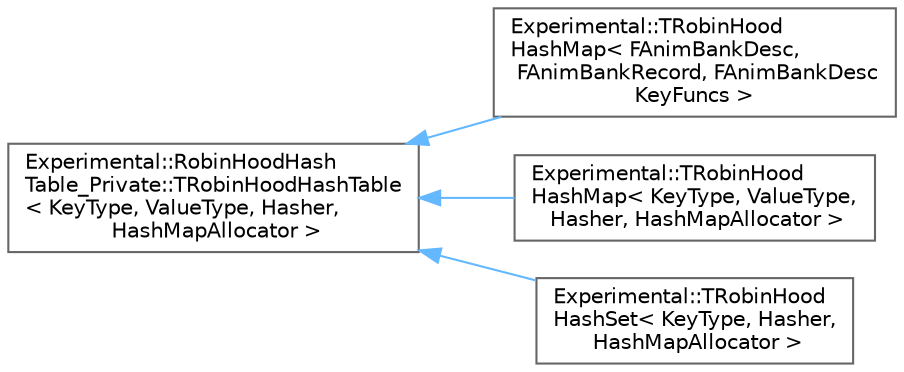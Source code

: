 digraph "Graphical Class Hierarchy"
{
 // INTERACTIVE_SVG=YES
 // LATEX_PDF_SIZE
  bgcolor="transparent";
  edge [fontname=Helvetica,fontsize=10,labelfontname=Helvetica,labelfontsize=10];
  node [fontname=Helvetica,fontsize=10,shape=box,height=0.2,width=0.4];
  rankdir="LR";
  Node0 [id="Node000000",label="Experimental::RobinHoodHash\lTable_Private::TRobinHoodHashTable\l\< KeyType, ValueType, Hasher,\l HashMapAllocator \>",height=0.2,width=0.4,color="grey40", fillcolor="white", style="filled",URL="$df/dee/classExperimental_1_1RobinHoodHashTable__Private_1_1TRobinHoodHashTable.html",tooltip=" "];
  Node0 -> Node1 [id="edge2995_Node000000_Node000001",dir="back",color="steelblue1",style="solid",tooltip=" "];
  Node1 [id="Node000001",label="Experimental::TRobinHood\lHashMap\< FAnimBankDesc,\l FAnimBankRecord, FAnimBankDesc\lKeyFuncs \>",height=0.2,width=0.4,color="grey40", fillcolor="white", style="filled",URL="$d3/db4/classExperimental_1_1TRobinHoodHashMap.html",tooltip=" "];
  Node0 -> Node2 [id="edge2996_Node000000_Node000002",dir="back",color="steelblue1",style="solid",tooltip=" "];
  Node2 [id="Node000002",label="Experimental::TRobinHood\lHashMap\< KeyType, ValueType,\l Hasher, HashMapAllocator \>",height=0.2,width=0.4,color="grey40", fillcolor="white", style="filled",URL="$d3/db4/classExperimental_1_1TRobinHoodHashMap.html",tooltip=" "];
  Node0 -> Node3 [id="edge2997_Node000000_Node000003",dir="back",color="steelblue1",style="solid",tooltip=" "];
  Node3 [id="Node000003",label="Experimental::TRobinHood\lHashSet\< KeyType, Hasher,\l HashMapAllocator \>",height=0.2,width=0.4,color="grey40", fillcolor="white", style="filled",URL="$d6/dcf/classExperimental_1_1TRobinHoodHashSet.html",tooltip=" "];
}
